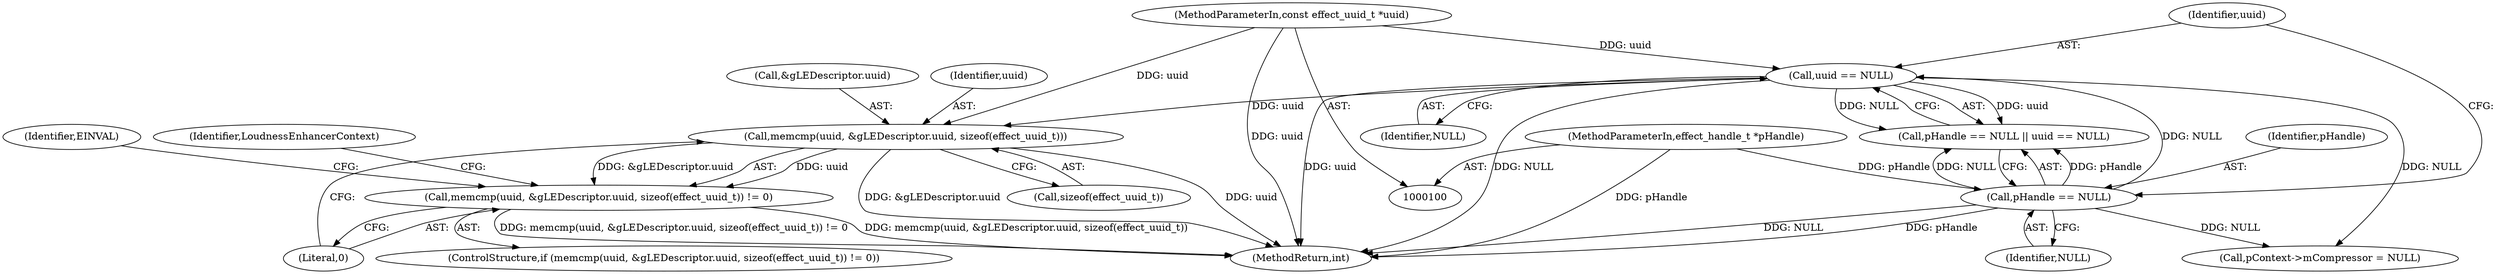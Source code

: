 digraph "0_Android_aeea52da00d210587fb3ed895de3d5f2e0264c88_2@API" {
"1000124" [label="(Call,memcmp(uuid, &gLEDescriptor.uuid, sizeof(effect_uuid_t)))"];
"1000115" [label="(Call,uuid == NULL)"];
"1000101" [label="(MethodParameterIn,const effect_uuid_t *uuid)"];
"1000112" [label="(Call,pHandle == NULL)"];
"1000104" [label="(MethodParameterIn,effect_handle_t *pHandle)"];
"1000123" [label="(Call,memcmp(uuid, &gLEDescriptor.uuid, sizeof(effect_uuid_t)) != 0)"];
"1000116" [label="(Identifier,uuid)"];
"1000185" [label="(MethodReturn,int)"];
"1000112" [label="(Call,pHandle == NULL)"];
"1000114" [label="(Identifier,NULL)"];
"1000126" [label="(Call,&gLEDescriptor.uuid)"];
"1000124" [label="(Call,memcmp(uuid, &gLEDescriptor.uuid, sizeof(effect_uuid_t)))"];
"1000149" [label="(Call,pContext->mCompressor = NULL)"];
"1000125" [label="(Identifier,uuid)"];
"1000130" [label="(Call,sizeof(effect_uuid_t))"];
"1000101" [label="(MethodParameterIn,const effect_uuid_t *uuid)"];
"1000117" [label="(Identifier,NULL)"];
"1000123" [label="(Call,memcmp(uuid, &gLEDescriptor.uuid, sizeof(effect_uuid_t)) != 0)"];
"1000122" [label="(ControlStructure,if (memcmp(uuid, &gLEDescriptor.uuid, sizeof(effect_uuid_t)) != 0))"];
"1000104" [label="(MethodParameterIn,effect_handle_t *pHandle)"];
"1000115" [label="(Call,uuid == NULL)"];
"1000111" [label="(Call,pHandle == NULL || uuid == NULL)"];
"1000132" [label="(Literal,0)"];
"1000137" [label="(Identifier,LoudnessEnhancerContext)"];
"1000113" [label="(Identifier,pHandle)"];
"1000136" [label="(Identifier,EINVAL)"];
"1000124" -> "1000123"  [label="AST: "];
"1000124" -> "1000130"  [label="CFG: "];
"1000125" -> "1000124"  [label="AST: "];
"1000126" -> "1000124"  [label="AST: "];
"1000130" -> "1000124"  [label="AST: "];
"1000132" -> "1000124"  [label="CFG: "];
"1000124" -> "1000185"  [label="DDG: uuid"];
"1000124" -> "1000185"  [label="DDG: &gLEDescriptor.uuid"];
"1000124" -> "1000123"  [label="DDG: uuid"];
"1000124" -> "1000123"  [label="DDG: &gLEDescriptor.uuid"];
"1000115" -> "1000124"  [label="DDG: uuid"];
"1000101" -> "1000124"  [label="DDG: uuid"];
"1000115" -> "1000111"  [label="AST: "];
"1000115" -> "1000117"  [label="CFG: "];
"1000116" -> "1000115"  [label="AST: "];
"1000117" -> "1000115"  [label="AST: "];
"1000111" -> "1000115"  [label="CFG: "];
"1000115" -> "1000185"  [label="DDG: NULL"];
"1000115" -> "1000185"  [label="DDG: uuid"];
"1000115" -> "1000111"  [label="DDG: uuid"];
"1000115" -> "1000111"  [label="DDG: NULL"];
"1000101" -> "1000115"  [label="DDG: uuid"];
"1000112" -> "1000115"  [label="DDG: NULL"];
"1000115" -> "1000149"  [label="DDG: NULL"];
"1000101" -> "1000100"  [label="AST: "];
"1000101" -> "1000185"  [label="DDG: uuid"];
"1000112" -> "1000111"  [label="AST: "];
"1000112" -> "1000114"  [label="CFG: "];
"1000113" -> "1000112"  [label="AST: "];
"1000114" -> "1000112"  [label="AST: "];
"1000116" -> "1000112"  [label="CFG: "];
"1000111" -> "1000112"  [label="CFG: "];
"1000112" -> "1000185"  [label="DDG: NULL"];
"1000112" -> "1000185"  [label="DDG: pHandle"];
"1000112" -> "1000111"  [label="DDG: pHandle"];
"1000112" -> "1000111"  [label="DDG: NULL"];
"1000104" -> "1000112"  [label="DDG: pHandle"];
"1000112" -> "1000149"  [label="DDG: NULL"];
"1000104" -> "1000100"  [label="AST: "];
"1000104" -> "1000185"  [label="DDG: pHandle"];
"1000123" -> "1000122"  [label="AST: "];
"1000123" -> "1000132"  [label="CFG: "];
"1000132" -> "1000123"  [label="AST: "];
"1000136" -> "1000123"  [label="CFG: "];
"1000137" -> "1000123"  [label="CFG: "];
"1000123" -> "1000185"  [label="DDG: memcmp(uuid, &gLEDescriptor.uuid, sizeof(effect_uuid_t)) != 0"];
"1000123" -> "1000185"  [label="DDG: memcmp(uuid, &gLEDescriptor.uuid, sizeof(effect_uuid_t))"];
}
